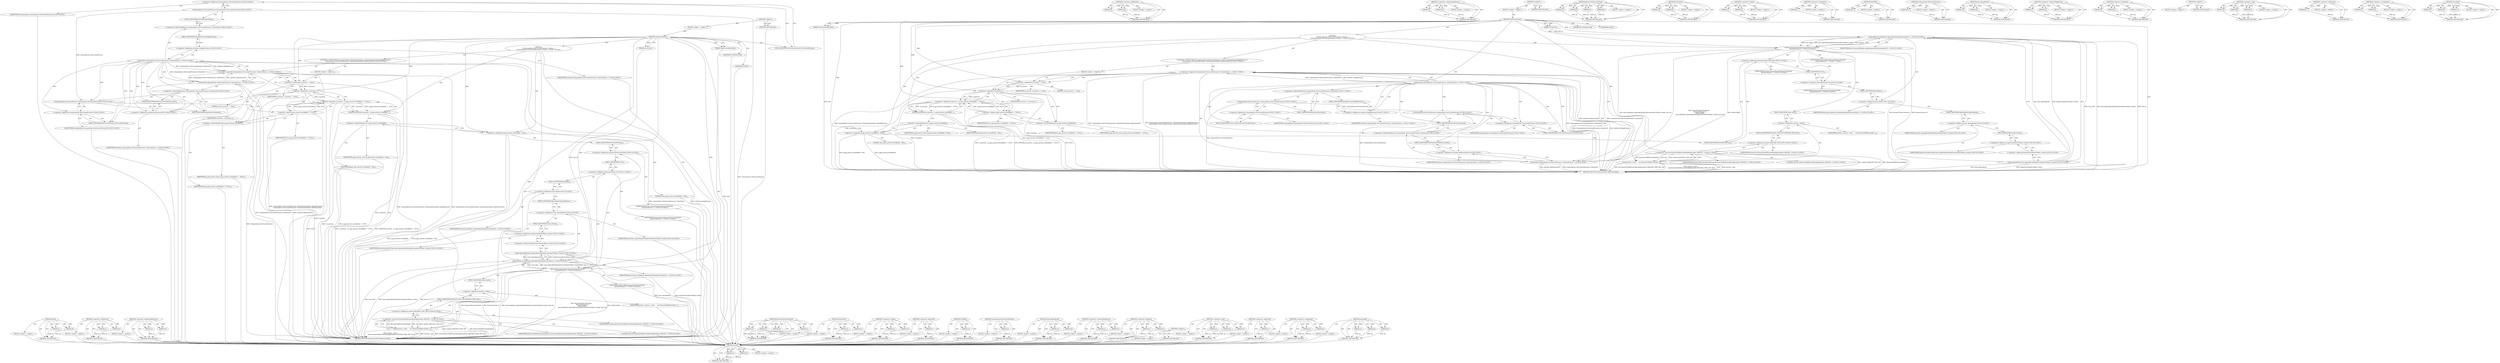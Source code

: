 digraph "base.Bind" {
vulnerable_181 [label=<(METHOD,reset)>];
vulnerable_182 [label=<(PARAM,p1)>];
vulnerable_183 [label=<(PARAM,p2)>];
vulnerable_184 [label=<(BLOCK,&lt;empty&gt;,&lt;empty&gt;)>];
vulnerable_185 [label=<(METHOD_RETURN,ANY)>];
vulnerable_131 [label=<(METHOD,&lt;operator&gt;.fieldAccess)>];
vulnerable_132 [label=<(PARAM,p1)>];
vulnerable_133 [label=<(PARAM,p2)>];
vulnerable_134 [label=<(BLOCK,&lt;empty&gt;,&lt;empty&gt;)>];
vulnerable_135 [label=<(METHOD_RETURN,ANY)>];
vulnerable_154 [label=<(METHOD,&lt;operator&gt;.indirectIndexAccess)>];
vulnerable_155 [label=<(PARAM,p1)>];
vulnerable_156 [label=<(PARAM,p2)>];
vulnerable_157 [label=<(BLOCK,&lt;empty&gt;,&lt;empty&gt;)>];
vulnerable_158 [label=<(METHOD_RETURN,ANY)>];
vulnerable_6 [label=<(METHOD,&lt;global&gt;)<SUB>1</SUB>>];
vulnerable_7 [label=<(BLOCK,&lt;empty&gt;,&lt;empty&gt;)<SUB>1</SUB>>];
vulnerable_8 [label=<(METHOD,GpuProcessHost)<SUB>1</SUB>>];
vulnerable_9 [label=<(PARAM,int host_id)<SUB>1</SUB>>];
vulnerable_10 [label=<(PARAM,GpuProcessKind kind)<SUB>1</SUB>>];
vulnerable_11 [label="<(BLOCK,{
  if (CommandLine::ForCurrentProcess()-&gt;HasSw...,{
  if (CommandLine::ForCurrentProcess()-&gt;HasSw...)<SUB>7</SUB>>"];
vulnerable_12 [label="<(CONTROL_STRUCTURE,IF,if (CommandLine::ForCurrentProcess()-&gt;HasSwitch(switches::kSingleProcess) ||
      CommandLine::ForCurrentProcess()-&gt;HasSwitch(switches::kInProcessGPU)))<SUB>8</SUB>>"];
vulnerable_13 [label="<(&lt;operator&gt;.logicalOr,CommandLine::ForCurrentProcess()-&gt;HasSwitch(swi...)<SUB>8</SUB>>"];
vulnerable_14 [label="<(HasSwitch,CommandLine::ForCurrentProcess()-&gt;HasSwitch(swi...)<SUB>8</SUB>>"];
vulnerable_15 [label="<(&lt;operator&gt;.indirectFieldAccess,CommandLine::ForCurrentProcess()-&gt;HasSwitch)<SUB>8</SUB>>"];
vulnerable_16 [label="<(CommandLine.ForCurrentProcess,CommandLine::ForCurrentProcess())<SUB>8</SUB>>"];
vulnerable_17 [label="<(&lt;operator&gt;.fieldAccess,CommandLine::ForCurrentProcess)<SUB>8</SUB>>"];
vulnerable_18 [label="<(IDENTIFIER,CommandLine,CommandLine::ForCurrentProcess())<SUB>8</SUB>>"];
vulnerable_19 [label=<(FIELD_IDENTIFIER,ForCurrentProcess,ForCurrentProcess)<SUB>8</SUB>>];
vulnerable_20 [label=<(FIELD_IDENTIFIER,HasSwitch,HasSwitch)<SUB>8</SUB>>];
vulnerable_21 [label="<(&lt;operator&gt;.fieldAccess,switches::kSingleProcess)<SUB>8</SUB>>"];
vulnerable_22 [label="<(IDENTIFIER,switches,CommandLine::ForCurrentProcess()-&gt;HasSwitch(swi...)<SUB>8</SUB>>"];
vulnerable_23 [label=<(FIELD_IDENTIFIER,kSingleProcess,kSingleProcess)<SUB>8</SUB>>];
vulnerable_24 [label="<(HasSwitch,CommandLine::ForCurrentProcess()-&gt;HasSwitch(swi...)<SUB>9</SUB>>"];
vulnerable_25 [label="<(&lt;operator&gt;.indirectFieldAccess,CommandLine::ForCurrentProcess()-&gt;HasSwitch)<SUB>9</SUB>>"];
vulnerable_26 [label="<(CommandLine.ForCurrentProcess,CommandLine::ForCurrentProcess())<SUB>9</SUB>>"];
vulnerable_27 [label="<(&lt;operator&gt;.fieldAccess,CommandLine::ForCurrentProcess)<SUB>9</SUB>>"];
vulnerable_28 [label="<(IDENTIFIER,CommandLine,CommandLine::ForCurrentProcess())<SUB>9</SUB>>"];
vulnerable_29 [label=<(FIELD_IDENTIFIER,ForCurrentProcess,ForCurrentProcess)<SUB>9</SUB>>];
vulnerable_30 [label=<(FIELD_IDENTIFIER,HasSwitch,HasSwitch)<SUB>9</SUB>>];
vulnerable_31 [label="<(&lt;operator&gt;.fieldAccess,switches::kInProcessGPU)<SUB>9</SUB>>"];
vulnerable_32 [label="<(IDENTIFIER,switches,CommandLine::ForCurrentProcess()-&gt;HasSwitch(swi...)<SUB>9</SUB>>"];
vulnerable_33 [label=<(FIELD_IDENTIFIER,kInProcessGPU,kInProcessGPU)<SUB>9</SUB>>];
vulnerable_34 [label=<(BLOCK,&lt;empty&gt;,&lt;empty&gt;)<SUB>10</SUB>>];
vulnerable_35 [label=<(&lt;operator&gt;.assignment,in_process_ = true)<SUB>10</SUB>>];
vulnerable_36 [label=<(IDENTIFIER,in_process_,in_process_ = true)<SUB>10</SUB>>];
vulnerable_37 [label=<(LITERAL,true,in_process_ = true)<SUB>10</SUB>>];
vulnerable_38 [label=<(DCHECK,DCHECK(!in_process_ || g_gpu_process_hosts[kind...)<SUB>12</SUB>>];
vulnerable_39 [label=<(&lt;operator&gt;.logicalOr,!in_process_ || g_gpu_process_hosts[kind] == NULL)<SUB>12</SUB>>];
vulnerable_40 [label=<(&lt;operator&gt;.logicalNot,!in_process_)<SUB>12</SUB>>];
vulnerable_41 [label=<(IDENTIFIER,in_process_,!in_process_)<SUB>12</SUB>>];
vulnerable_42 [label=<(&lt;operator&gt;.equals,g_gpu_process_hosts[kind] == NULL)<SUB>12</SUB>>];
vulnerable_43 [label=<(&lt;operator&gt;.indirectIndexAccess,g_gpu_process_hosts[kind])<SUB>12</SUB>>];
vulnerable_44 [label=<(IDENTIFIER,g_gpu_process_hosts,g_gpu_process_hosts[kind] == NULL)<SUB>12</SUB>>];
vulnerable_45 [label=<(IDENTIFIER,kind,g_gpu_process_hosts[kind] == NULL)<SUB>12</SUB>>];
vulnerable_46 [label=<(IDENTIFIER,NULL,g_gpu_process_hosts[kind] == NULL)<SUB>12</SUB>>];
vulnerable_47 [label=<(&lt;operator&gt;.assignment,g_gpu_process_hosts[kind] = this)<SUB>14</SUB>>];
vulnerable_48 [label=<(&lt;operator&gt;.indirectIndexAccess,g_gpu_process_hosts[kind])<SUB>14</SUB>>];
vulnerable_49 [label=<(IDENTIFIER,g_gpu_process_hosts,g_gpu_process_hosts[kind] = this)<SUB>14</SUB>>];
vulnerable_50 [label=<(IDENTIFIER,kind,g_gpu_process_hosts[kind] = this)<SUB>14</SUB>>];
vulnerable_51 [label=<(LITERAL,this,g_gpu_process_hosts[kind] = this)<SUB>14</SUB>>];
vulnerable_52 [label="<(BrowserThread.PostTask,BrowserThread::PostTask(
      BrowserThread::U...)<SUB>16</SUB>>"];
vulnerable_53 [label="<(&lt;operator&gt;.fieldAccess,BrowserThread::PostTask)<SUB>16</SUB>>"];
vulnerable_54 [label="<(IDENTIFIER,BrowserThread,BrowserThread::PostTask(
      BrowserThread::U...)<SUB>16</SUB>>"];
vulnerable_55 [label=<(FIELD_IDENTIFIER,PostTask,PostTask)<SUB>16</SUB>>];
vulnerable_56 [label="<(&lt;operator&gt;.fieldAccess,BrowserThread::UI)<SUB>17</SUB>>"];
vulnerable_57 [label="<(IDENTIFIER,BrowserThread,BrowserThread::PostTask(
      BrowserThread::U...)<SUB>17</SUB>>"];
vulnerable_58 [label=<(FIELD_IDENTIFIER,UI,UI)<SUB>17</SUB>>];
vulnerable_59 [label="<(IDENTIFIER,FROM_HERE,BrowserThread::PostTask(
      BrowserThread::U...)<SUB>18</SUB>>"];
vulnerable_60 [label="<(base.Bind,base::Bind(base::IgnoreResult(&amp;GpuProcessHostUI...)<SUB>19</SUB>>"];
vulnerable_61 [label="<(&lt;operator&gt;.fieldAccess,base::Bind)<SUB>19</SUB>>"];
vulnerable_62 [label="<(IDENTIFIER,base,base::Bind(base::IgnoreResult(&amp;GpuProcessHostUI...)<SUB>19</SUB>>"];
vulnerable_63 [label=<(FIELD_IDENTIFIER,Bind,Bind)<SUB>19</SUB>>];
vulnerable_64 [label="<(base.IgnoreResult,base::IgnoreResult(&amp;GpuProcessHostUIShim::Create))<SUB>19</SUB>>"];
vulnerable_65 [label="<(&lt;operator&gt;.fieldAccess,base::IgnoreResult)<SUB>19</SUB>>"];
vulnerable_66 [label="<(IDENTIFIER,base,base::IgnoreResult(&amp;GpuProcessHostUIShim::Create))<SUB>19</SUB>>"];
vulnerable_67 [label=<(FIELD_IDENTIFIER,IgnoreResult,IgnoreResult)<SUB>19</SUB>>];
vulnerable_68 [label="<(&lt;operator&gt;.addressOf,&amp;GpuProcessHostUIShim::Create)<SUB>19</SUB>>"];
vulnerable_69 [label="<(&lt;operator&gt;.fieldAccess,GpuProcessHostUIShim::Create)<SUB>19</SUB>>"];
vulnerable_70 [label="<(IDENTIFIER,GpuProcessHostUIShim,base::IgnoreResult(&amp;GpuProcessHostUIShim::Create))<SUB>19</SUB>>"];
vulnerable_71 [label=<(FIELD_IDENTIFIER,Create,Create)<SUB>19</SUB>>];
vulnerable_72 [label="<(IDENTIFIER,host_id,base::Bind(base::IgnoreResult(&amp;GpuProcessHostUI...)<SUB>19</SUB>>"];
vulnerable_73 [label=<(reset,process_.reset(
      new BrowserChildProcessHo...)<SUB>21</SUB>>];
vulnerable_74 [label=<(&lt;operator&gt;.fieldAccess,process_.reset)<SUB>21</SUB>>];
vulnerable_75 [label=<(IDENTIFIER,process_,process_.reset(
      new BrowserChildProcessHo...)<SUB>21</SUB>>];
vulnerable_76 [label=<(FIELD_IDENTIFIER,reset,reset)<SUB>21</SUB>>];
vulnerable_77 [label="<(&lt;operator&gt;.new,new BrowserChildProcessHostImpl(content::PROCES...)<SUB>22</SUB>>"];
vulnerable_78 [label="<(IDENTIFIER,BrowserChildProcessHostImpl,new BrowserChildProcessHostImpl(content::PROCES...)<SUB>22</SUB>>"];
vulnerable_79 [label="<(&lt;operator&gt;.fieldAccess,content::PROCESS_TYPE_GPU)<SUB>22</SUB>>"];
vulnerable_80 [label="<(IDENTIFIER,content,new BrowserChildProcessHostImpl(content::PROCES...)<SUB>22</SUB>>"];
vulnerable_81 [label=<(FIELD_IDENTIFIER,PROCESS_TYPE_GPU,PROCESS_TYPE_GPU)<SUB>22</SUB>>];
vulnerable_82 [label="<(LITERAL,this,new BrowserChildProcessHostImpl(content::PROCES...)<SUB>22</SUB>>"];
vulnerable_83 [label=<(MODIFIER,CONSTRUCTOR)>];
vulnerable_84 [label=<(MODIFIER,PUBLIC)>];
vulnerable_85 [label=<(METHOD_RETURN,GpuProcessHost.GpuProcessHost)<SUB>1</SUB>>];
vulnerable_87 [label=<(METHOD_RETURN,ANY)<SUB>1</SUB>>];
vulnerable_159 [label=<(METHOD,BrowserThread.PostTask)>];
vulnerable_160 [label=<(PARAM,p1)>];
vulnerable_161 [label=<(PARAM,p2)>];
vulnerable_162 [label=<(PARAM,p3)>];
vulnerable_163 [label=<(PARAM,p4)>];
vulnerable_164 [label=<(BLOCK,&lt;empty&gt;,&lt;empty&gt;)>];
vulnerable_165 [label=<(METHOD_RETURN,ANY)>];
vulnerable_117 [label=<(METHOD,HasSwitch)>];
vulnerable_118 [label=<(PARAM,p1)>];
vulnerable_119 [label=<(PARAM,p2)>];
vulnerable_120 [label=<(BLOCK,&lt;empty&gt;,&lt;empty&gt;)>];
vulnerable_121 [label=<(METHOD_RETURN,ANY)>];
vulnerable_149 [label=<(METHOD,&lt;operator&gt;.equals)>];
vulnerable_150 [label=<(PARAM,p1)>];
vulnerable_151 [label=<(PARAM,p2)>];
vulnerable_152 [label=<(BLOCK,&lt;empty&gt;,&lt;empty&gt;)>];
vulnerable_153 [label=<(METHOD_RETURN,ANY)>];
vulnerable_145 [label=<(METHOD,&lt;operator&gt;.logicalNot)>];
vulnerable_146 [label=<(PARAM,p1)>];
vulnerable_147 [label=<(BLOCK,&lt;empty&gt;,&lt;empty&gt;)>];
vulnerable_148 [label=<(METHOD_RETURN,ANY)>];
vulnerable_141 [label=<(METHOD,DCHECK)>];
vulnerable_142 [label=<(PARAM,p1)>];
vulnerable_143 [label=<(BLOCK,&lt;empty&gt;,&lt;empty&gt;)>];
vulnerable_144 [label=<(METHOD_RETURN,ANY)>];
vulnerable_127 [label=<(METHOD,CommandLine.ForCurrentProcess)>];
vulnerable_128 [label=<(PARAM,p1)>];
vulnerable_129 [label=<(BLOCK,&lt;empty&gt;,&lt;empty&gt;)>];
vulnerable_130 [label=<(METHOD_RETURN,ANY)>];
vulnerable_172 [label=<(METHOD,base.IgnoreResult)>];
vulnerable_173 [label=<(PARAM,p1)>];
vulnerable_174 [label=<(PARAM,p2)>];
vulnerable_175 [label=<(BLOCK,&lt;empty&gt;,&lt;empty&gt;)>];
vulnerable_176 [label=<(METHOD_RETURN,ANY)>];
vulnerable_122 [label=<(METHOD,&lt;operator&gt;.indirectFieldAccess)>];
vulnerable_123 [label=<(PARAM,p1)>];
vulnerable_124 [label=<(PARAM,p2)>];
vulnerable_125 [label=<(BLOCK,&lt;empty&gt;,&lt;empty&gt;)>];
vulnerable_126 [label=<(METHOD_RETURN,ANY)>];
vulnerable_112 [label=<(METHOD,&lt;operator&gt;.logicalOr)>];
vulnerable_113 [label=<(PARAM,p1)>];
vulnerable_114 [label=<(PARAM,p2)>];
vulnerable_115 [label=<(BLOCK,&lt;empty&gt;,&lt;empty&gt;)>];
vulnerable_116 [label=<(METHOD_RETURN,ANY)>];
vulnerable_106 [label=<(METHOD,&lt;global&gt;)<SUB>1</SUB>>];
vulnerable_107 [label=<(BLOCK,&lt;empty&gt;,&lt;empty&gt;)>];
vulnerable_108 [label=<(METHOD_RETURN,ANY)>];
vulnerable_186 [label=<(METHOD,&lt;operator&gt;.new)>];
vulnerable_187 [label=<(PARAM,p1)>];
vulnerable_188 [label=<(PARAM,p2)>];
vulnerable_189 [label=<(PARAM,p3)>];
vulnerable_190 [label=<(BLOCK,&lt;empty&gt;,&lt;empty&gt;)>];
vulnerable_191 [label=<(METHOD_RETURN,ANY)>];
vulnerable_177 [label=<(METHOD,&lt;operator&gt;.addressOf)>];
vulnerable_178 [label=<(PARAM,p1)>];
vulnerable_179 [label=<(BLOCK,&lt;empty&gt;,&lt;empty&gt;)>];
vulnerable_180 [label=<(METHOD_RETURN,ANY)>];
vulnerable_136 [label=<(METHOD,&lt;operator&gt;.assignment)>];
vulnerable_137 [label=<(PARAM,p1)>];
vulnerable_138 [label=<(PARAM,p2)>];
vulnerable_139 [label=<(BLOCK,&lt;empty&gt;,&lt;empty&gt;)>];
vulnerable_140 [label=<(METHOD_RETURN,ANY)>];
vulnerable_166 [label=<(METHOD,base.Bind)>];
vulnerable_167 [label=<(PARAM,p1)>];
vulnerable_168 [label=<(PARAM,p2)>];
vulnerable_169 [label=<(PARAM,p3)>];
vulnerable_170 [label=<(BLOCK,&lt;empty&gt;,&lt;empty&gt;)>];
vulnerable_171 [label=<(METHOD_RETURN,ANY)>];
fixed_181 [label=<(METHOD,reset)>];
fixed_182 [label=<(PARAM,p1)>];
fixed_183 [label=<(PARAM,p2)>];
fixed_184 [label=<(BLOCK,&lt;empty&gt;,&lt;empty&gt;)>];
fixed_185 [label=<(METHOD_RETURN,ANY)>];
fixed_131 [label=<(METHOD,&lt;operator&gt;.fieldAccess)>];
fixed_132 [label=<(PARAM,p1)>];
fixed_133 [label=<(PARAM,p2)>];
fixed_134 [label=<(BLOCK,&lt;empty&gt;,&lt;empty&gt;)>];
fixed_135 [label=<(METHOD_RETURN,ANY)>];
fixed_154 [label=<(METHOD,&lt;operator&gt;.indirectIndexAccess)>];
fixed_155 [label=<(PARAM,p1)>];
fixed_156 [label=<(PARAM,p2)>];
fixed_157 [label=<(BLOCK,&lt;empty&gt;,&lt;empty&gt;)>];
fixed_158 [label=<(METHOD_RETURN,ANY)>];
fixed_6 [label=<(METHOD,&lt;global&gt;)<SUB>1</SUB>>];
fixed_7 [label=<(BLOCK,&lt;empty&gt;,&lt;empty&gt;)<SUB>1</SUB>>];
fixed_8 [label=<(METHOD,GpuProcessHost)<SUB>1</SUB>>];
fixed_9 [label=<(PARAM,int host_id)<SUB>1</SUB>>];
fixed_10 [label=<(PARAM,GpuProcessKind kind)<SUB>1</SUB>>];
fixed_11 [label="<(BLOCK,{
  if (CommandLine::ForCurrentProcess()-&gt;HasSw...,{
  if (CommandLine::ForCurrentProcess()-&gt;HasSw...)<SUB>6</SUB>>"];
fixed_12 [label="<(CONTROL_STRUCTURE,IF,if (CommandLine::ForCurrentProcess()-&gt;HasSwitch(switches::kSingleProcess) ||
      CommandLine::ForCurrentProcess()-&gt;HasSwitch(switches::kInProcessGPU)))<SUB>7</SUB>>"];
fixed_13 [label="<(&lt;operator&gt;.logicalOr,CommandLine::ForCurrentProcess()-&gt;HasSwitch(swi...)<SUB>7</SUB>>"];
fixed_14 [label="<(HasSwitch,CommandLine::ForCurrentProcess()-&gt;HasSwitch(swi...)<SUB>7</SUB>>"];
fixed_15 [label="<(&lt;operator&gt;.indirectFieldAccess,CommandLine::ForCurrentProcess()-&gt;HasSwitch)<SUB>7</SUB>>"];
fixed_16 [label="<(CommandLine.ForCurrentProcess,CommandLine::ForCurrentProcess())<SUB>7</SUB>>"];
fixed_17 [label="<(&lt;operator&gt;.fieldAccess,CommandLine::ForCurrentProcess)<SUB>7</SUB>>"];
fixed_18 [label="<(IDENTIFIER,CommandLine,CommandLine::ForCurrentProcess())<SUB>7</SUB>>"];
fixed_19 [label=<(FIELD_IDENTIFIER,ForCurrentProcess,ForCurrentProcess)<SUB>7</SUB>>];
fixed_20 [label=<(FIELD_IDENTIFIER,HasSwitch,HasSwitch)<SUB>7</SUB>>];
fixed_21 [label="<(&lt;operator&gt;.fieldAccess,switches::kSingleProcess)<SUB>7</SUB>>"];
fixed_22 [label="<(IDENTIFIER,switches,CommandLine::ForCurrentProcess()-&gt;HasSwitch(swi...)<SUB>7</SUB>>"];
fixed_23 [label=<(FIELD_IDENTIFIER,kSingleProcess,kSingleProcess)<SUB>7</SUB>>];
fixed_24 [label="<(HasSwitch,CommandLine::ForCurrentProcess()-&gt;HasSwitch(swi...)<SUB>8</SUB>>"];
fixed_25 [label="<(&lt;operator&gt;.indirectFieldAccess,CommandLine::ForCurrentProcess()-&gt;HasSwitch)<SUB>8</SUB>>"];
fixed_26 [label="<(CommandLine.ForCurrentProcess,CommandLine::ForCurrentProcess())<SUB>8</SUB>>"];
fixed_27 [label="<(&lt;operator&gt;.fieldAccess,CommandLine::ForCurrentProcess)<SUB>8</SUB>>"];
fixed_28 [label="<(IDENTIFIER,CommandLine,CommandLine::ForCurrentProcess())<SUB>8</SUB>>"];
fixed_29 [label=<(FIELD_IDENTIFIER,ForCurrentProcess,ForCurrentProcess)<SUB>8</SUB>>];
fixed_30 [label=<(FIELD_IDENTIFIER,HasSwitch,HasSwitch)<SUB>8</SUB>>];
fixed_31 [label="<(&lt;operator&gt;.fieldAccess,switches::kInProcessGPU)<SUB>8</SUB>>"];
fixed_32 [label="<(IDENTIFIER,switches,CommandLine::ForCurrentProcess()-&gt;HasSwitch(swi...)<SUB>8</SUB>>"];
fixed_33 [label=<(FIELD_IDENTIFIER,kInProcessGPU,kInProcessGPU)<SUB>8</SUB>>];
fixed_34 [label=<(BLOCK,&lt;empty&gt;,&lt;empty&gt;)<SUB>9</SUB>>];
fixed_35 [label=<(&lt;operator&gt;.assignment,in_process_ = true)<SUB>9</SUB>>];
fixed_36 [label=<(IDENTIFIER,in_process_,in_process_ = true)<SUB>9</SUB>>];
fixed_37 [label=<(LITERAL,true,in_process_ = true)<SUB>9</SUB>>];
fixed_38 [label=<(DCHECK,DCHECK(!in_process_ || g_gpu_process_hosts[kind...)<SUB>11</SUB>>];
fixed_39 [label=<(&lt;operator&gt;.logicalOr,!in_process_ || g_gpu_process_hosts[kind] == NULL)<SUB>11</SUB>>];
fixed_40 [label=<(&lt;operator&gt;.logicalNot,!in_process_)<SUB>11</SUB>>];
fixed_41 [label=<(IDENTIFIER,in_process_,!in_process_)<SUB>11</SUB>>];
fixed_42 [label=<(&lt;operator&gt;.equals,g_gpu_process_hosts[kind] == NULL)<SUB>11</SUB>>];
fixed_43 [label=<(&lt;operator&gt;.indirectIndexAccess,g_gpu_process_hosts[kind])<SUB>11</SUB>>];
fixed_44 [label=<(IDENTIFIER,g_gpu_process_hosts,g_gpu_process_hosts[kind] == NULL)<SUB>11</SUB>>];
fixed_45 [label=<(IDENTIFIER,kind,g_gpu_process_hosts[kind] == NULL)<SUB>11</SUB>>];
fixed_46 [label=<(IDENTIFIER,NULL,g_gpu_process_hosts[kind] == NULL)<SUB>11</SUB>>];
fixed_47 [label=<(&lt;operator&gt;.assignment,g_gpu_process_hosts[kind] = this)<SUB>13</SUB>>];
fixed_48 [label=<(&lt;operator&gt;.indirectIndexAccess,g_gpu_process_hosts[kind])<SUB>13</SUB>>];
fixed_49 [label=<(IDENTIFIER,g_gpu_process_hosts,g_gpu_process_hosts[kind] = this)<SUB>13</SUB>>];
fixed_50 [label=<(IDENTIFIER,kind,g_gpu_process_hosts[kind] = this)<SUB>13</SUB>>];
fixed_51 [label=<(LITERAL,this,g_gpu_process_hosts[kind] = this)<SUB>13</SUB>>];
fixed_52 [label="<(BrowserThread.PostTask,BrowserThread::PostTask(
      BrowserThread::U...)<SUB>15</SUB>>"];
fixed_53 [label="<(&lt;operator&gt;.fieldAccess,BrowserThread::PostTask)<SUB>15</SUB>>"];
fixed_54 [label="<(IDENTIFIER,BrowserThread,BrowserThread::PostTask(
      BrowserThread::U...)<SUB>15</SUB>>"];
fixed_55 [label=<(FIELD_IDENTIFIER,PostTask,PostTask)<SUB>15</SUB>>];
fixed_56 [label="<(&lt;operator&gt;.fieldAccess,BrowserThread::UI)<SUB>16</SUB>>"];
fixed_57 [label="<(IDENTIFIER,BrowserThread,BrowserThread::PostTask(
      BrowserThread::U...)<SUB>16</SUB>>"];
fixed_58 [label=<(FIELD_IDENTIFIER,UI,UI)<SUB>16</SUB>>];
fixed_59 [label="<(IDENTIFIER,FROM_HERE,BrowserThread::PostTask(
      BrowserThread::U...)<SUB>17</SUB>>"];
fixed_60 [label="<(base.Bind,base::Bind(base::IgnoreResult(&amp;GpuProcessHostUI...)<SUB>18</SUB>>"];
fixed_61 [label="<(&lt;operator&gt;.fieldAccess,base::Bind)<SUB>18</SUB>>"];
fixed_62 [label="<(IDENTIFIER,base,base::Bind(base::IgnoreResult(&amp;GpuProcessHostUI...)<SUB>18</SUB>>"];
fixed_63 [label=<(FIELD_IDENTIFIER,Bind,Bind)<SUB>18</SUB>>];
fixed_64 [label="<(base.IgnoreResult,base::IgnoreResult(&amp;GpuProcessHostUIShim::Create))<SUB>18</SUB>>"];
fixed_65 [label="<(&lt;operator&gt;.fieldAccess,base::IgnoreResult)<SUB>18</SUB>>"];
fixed_66 [label="<(IDENTIFIER,base,base::IgnoreResult(&amp;GpuProcessHostUIShim::Create))<SUB>18</SUB>>"];
fixed_67 [label=<(FIELD_IDENTIFIER,IgnoreResult,IgnoreResult)<SUB>18</SUB>>];
fixed_68 [label="<(&lt;operator&gt;.addressOf,&amp;GpuProcessHostUIShim::Create)<SUB>18</SUB>>"];
fixed_69 [label="<(&lt;operator&gt;.fieldAccess,GpuProcessHostUIShim::Create)<SUB>18</SUB>>"];
fixed_70 [label="<(IDENTIFIER,GpuProcessHostUIShim,base::IgnoreResult(&amp;GpuProcessHostUIShim::Create))<SUB>18</SUB>>"];
fixed_71 [label=<(FIELD_IDENTIFIER,Create,Create)<SUB>18</SUB>>];
fixed_72 [label="<(IDENTIFIER,host_id,base::Bind(base::IgnoreResult(&amp;GpuProcessHostUI...)<SUB>18</SUB>>"];
fixed_73 [label=<(reset,process_.reset(
      new BrowserChildProcessHo...)<SUB>20</SUB>>];
fixed_74 [label=<(&lt;operator&gt;.fieldAccess,process_.reset)<SUB>20</SUB>>];
fixed_75 [label=<(IDENTIFIER,process_,process_.reset(
      new BrowserChildProcessHo...)<SUB>20</SUB>>];
fixed_76 [label=<(FIELD_IDENTIFIER,reset,reset)<SUB>20</SUB>>];
fixed_77 [label="<(&lt;operator&gt;.new,new BrowserChildProcessHostImpl(content::PROCES...)<SUB>21</SUB>>"];
fixed_78 [label="<(IDENTIFIER,BrowserChildProcessHostImpl,new BrowserChildProcessHostImpl(content::PROCES...)<SUB>21</SUB>>"];
fixed_79 [label="<(&lt;operator&gt;.fieldAccess,content::PROCESS_TYPE_GPU)<SUB>21</SUB>>"];
fixed_80 [label="<(IDENTIFIER,content,new BrowserChildProcessHostImpl(content::PROCES...)<SUB>21</SUB>>"];
fixed_81 [label=<(FIELD_IDENTIFIER,PROCESS_TYPE_GPU,PROCESS_TYPE_GPU)<SUB>21</SUB>>];
fixed_82 [label="<(LITERAL,this,new BrowserChildProcessHostImpl(content::PROCES...)<SUB>21</SUB>>"];
fixed_83 [label=<(MODIFIER,CONSTRUCTOR)>];
fixed_84 [label=<(MODIFIER,PUBLIC)>];
fixed_85 [label=<(METHOD_RETURN,GpuProcessHost.GpuProcessHost)<SUB>1</SUB>>];
fixed_87 [label=<(METHOD_RETURN,ANY)<SUB>1</SUB>>];
fixed_159 [label=<(METHOD,BrowserThread.PostTask)>];
fixed_160 [label=<(PARAM,p1)>];
fixed_161 [label=<(PARAM,p2)>];
fixed_162 [label=<(PARAM,p3)>];
fixed_163 [label=<(PARAM,p4)>];
fixed_164 [label=<(BLOCK,&lt;empty&gt;,&lt;empty&gt;)>];
fixed_165 [label=<(METHOD_RETURN,ANY)>];
fixed_117 [label=<(METHOD,HasSwitch)>];
fixed_118 [label=<(PARAM,p1)>];
fixed_119 [label=<(PARAM,p2)>];
fixed_120 [label=<(BLOCK,&lt;empty&gt;,&lt;empty&gt;)>];
fixed_121 [label=<(METHOD_RETURN,ANY)>];
fixed_149 [label=<(METHOD,&lt;operator&gt;.equals)>];
fixed_150 [label=<(PARAM,p1)>];
fixed_151 [label=<(PARAM,p2)>];
fixed_152 [label=<(BLOCK,&lt;empty&gt;,&lt;empty&gt;)>];
fixed_153 [label=<(METHOD_RETURN,ANY)>];
fixed_145 [label=<(METHOD,&lt;operator&gt;.logicalNot)>];
fixed_146 [label=<(PARAM,p1)>];
fixed_147 [label=<(BLOCK,&lt;empty&gt;,&lt;empty&gt;)>];
fixed_148 [label=<(METHOD_RETURN,ANY)>];
fixed_141 [label=<(METHOD,DCHECK)>];
fixed_142 [label=<(PARAM,p1)>];
fixed_143 [label=<(BLOCK,&lt;empty&gt;,&lt;empty&gt;)>];
fixed_144 [label=<(METHOD_RETURN,ANY)>];
fixed_127 [label=<(METHOD,CommandLine.ForCurrentProcess)>];
fixed_128 [label=<(PARAM,p1)>];
fixed_129 [label=<(BLOCK,&lt;empty&gt;,&lt;empty&gt;)>];
fixed_130 [label=<(METHOD_RETURN,ANY)>];
fixed_172 [label=<(METHOD,base.IgnoreResult)>];
fixed_173 [label=<(PARAM,p1)>];
fixed_174 [label=<(PARAM,p2)>];
fixed_175 [label=<(BLOCK,&lt;empty&gt;,&lt;empty&gt;)>];
fixed_176 [label=<(METHOD_RETURN,ANY)>];
fixed_122 [label=<(METHOD,&lt;operator&gt;.indirectFieldAccess)>];
fixed_123 [label=<(PARAM,p1)>];
fixed_124 [label=<(PARAM,p2)>];
fixed_125 [label=<(BLOCK,&lt;empty&gt;,&lt;empty&gt;)>];
fixed_126 [label=<(METHOD_RETURN,ANY)>];
fixed_112 [label=<(METHOD,&lt;operator&gt;.logicalOr)>];
fixed_113 [label=<(PARAM,p1)>];
fixed_114 [label=<(PARAM,p2)>];
fixed_115 [label=<(BLOCK,&lt;empty&gt;,&lt;empty&gt;)>];
fixed_116 [label=<(METHOD_RETURN,ANY)>];
fixed_106 [label=<(METHOD,&lt;global&gt;)<SUB>1</SUB>>];
fixed_107 [label=<(BLOCK,&lt;empty&gt;,&lt;empty&gt;)>];
fixed_108 [label=<(METHOD_RETURN,ANY)>];
fixed_186 [label=<(METHOD,&lt;operator&gt;.new)>];
fixed_187 [label=<(PARAM,p1)>];
fixed_188 [label=<(PARAM,p2)>];
fixed_189 [label=<(PARAM,p3)>];
fixed_190 [label=<(BLOCK,&lt;empty&gt;,&lt;empty&gt;)>];
fixed_191 [label=<(METHOD_RETURN,ANY)>];
fixed_177 [label=<(METHOD,&lt;operator&gt;.addressOf)>];
fixed_178 [label=<(PARAM,p1)>];
fixed_179 [label=<(BLOCK,&lt;empty&gt;,&lt;empty&gt;)>];
fixed_180 [label=<(METHOD_RETURN,ANY)>];
fixed_136 [label=<(METHOD,&lt;operator&gt;.assignment)>];
fixed_137 [label=<(PARAM,p1)>];
fixed_138 [label=<(PARAM,p2)>];
fixed_139 [label=<(BLOCK,&lt;empty&gt;,&lt;empty&gt;)>];
fixed_140 [label=<(METHOD_RETURN,ANY)>];
fixed_166 [label=<(METHOD,base.Bind)>];
fixed_167 [label=<(PARAM,p1)>];
fixed_168 [label=<(PARAM,p2)>];
fixed_169 [label=<(PARAM,p3)>];
fixed_170 [label=<(BLOCK,&lt;empty&gt;,&lt;empty&gt;)>];
fixed_171 [label=<(METHOD_RETURN,ANY)>];
vulnerable_181 -> vulnerable_182  [key=0, label="AST: "];
vulnerable_181 -> vulnerable_182  [key=1, label="DDG: "];
vulnerable_181 -> vulnerable_184  [key=0, label="AST: "];
vulnerable_181 -> vulnerable_183  [key=0, label="AST: "];
vulnerable_181 -> vulnerable_183  [key=1, label="DDG: "];
vulnerable_181 -> vulnerable_185  [key=0, label="AST: "];
vulnerable_181 -> vulnerable_185  [key=1, label="CFG: "];
vulnerable_182 -> vulnerable_185  [key=0, label="DDG: p1"];
vulnerable_183 -> vulnerable_185  [key=0, label="DDG: p2"];
vulnerable_184 -> fixed_181  [key=0];
vulnerable_185 -> fixed_181  [key=0];
vulnerable_131 -> vulnerable_132  [key=0, label="AST: "];
vulnerable_131 -> vulnerable_132  [key=1, label="DDG: "];
vulnerable_131 -> vulnerable_134  [key=0, label="AST: "];
vulnerable_131 -> vulnerable_133  [key=0, label="AST: "];
vulnerable_131 -> vulnerable_133  [key=1, label="DDG: "];
vulnerable_131 -> vulnerable_135  [key=0, label="AST: "];
vulnerable_131 -> vulnerable_135  [key=1, label="CFG: "];
vulnerable_132 -> vulnerable_135  [key=0, label="DDG: p1"];
vulnerable_133 -> vulnerable_135  [key=0, label="DDG: p2"];
vulnerable_134 -> fixed_181  [key=0];
vulnerable_135 -> fixed_181  [key=0];
vulnerable_154 -> vulnerable_155  [key=0, label="AST: "];
vulnerable_154 -> vulnerable_155  [key=1, label="DDG: "];
vulnerable_154 -> vulnerable_157  [key=0, label="AST: "];
vulnerable_154 -> vulnerable_156  [key=0, label="AST: "];
vulnerable_154 -> vulnerable_156  [key=1, label="DDG: "];
vulnerable_154 -> vulnerable_158  [key=0, label="AST: "];
vulnerable_154 -> vulnerable_158  [key=1, label="CFG: "];
vulnerable_155 -> vulnerable_158  [key=0, label="DDG: p1"];
vulnerable_156 -> vulnerable_158  [key=0, label="DDG: p2"];
vulnerable_157 -> fixed_181  [key=0];
vulnerable_158 -> fixed_181  [key=0];
vulnerable_6 -> vulnerable_7  [key=0, label="AST: "];
vulnerable_6 -> vulnerable_87  [key=0, label="AST: "];
vulnerable_6 -> vulnerable_87  [key=1, label="CFG: "];
vulnerable_7 -> vulnerable_8  [key=0, label="AST: "];
vulnerable_8 -> vulnerable_9  [key=0, label="AST: "];
vulnerable_8 -> vulnerable_9  [key=1, label="DDG: "];
vulnerable_8 -> vulnerable_10  [key=0, label="AST: "];
vulnerable_8 -> vulnerable_10  [key=1, label="DDG: "];
vulnerable_8 -> vulnerable_11  [key=0, label="AST: "];
vulnerable_8 -> vulnerable_83  [key=0, label="AST: "];
vulnerable_8 -> vulnerable_84  [key=0, label="AST: "];
vulnerable_8 -> vulnerable_85  [key=0, label="AST: "];
vulnerable_8 -> vulnerable_19  [key=0, label="CFG: "];
vulnerable_8 -> vulnerable_47  [key=0, label="DDG: "];
vulnerable_8 -> vulnerable_52  [key=0, label="DDG: "];
vulnerable_8 -> vulnerable_35  [key=0, label="DDG: "];
vulnerable_8 -> vulnerable_60  [key=0, label="DDG: "];
vulnerable_8 -> vulnerable_77  [key=0, label="DDG: "];
vulnerable_8 -> vulnerable_40  [key=0, label="DDG: "];
vulnerable_8 -> vulnerable_42  [key=0, label="DDG: "];
vulnerable_9 -> vulnerable_60  [key=0, label="DDG: host_id"];
vulnerable_10 -> vulnerable_85  [key=0, label="DDG: kind"];
vulnerable_11 -> vulnerable_12  [key=0, label="AST: "];
vulnerable_11 -> vulnerable_38  [key=0, label="AST: "];
vulnerable_11 -> vulnerable_47  [key=0, label="AST: "];
vulnerable_11 -> vulnerable_52  [key=0, label="AST: "];
vulnerable_11 -> vulnerable_73  [key=0, label="AST: "];
vulnerable_12 -> vulnerable_13  [key=0, label="AST: "];
vulnerable_12 -> vulnerable_34  [key=0, label="AST: "];
vulnerable_13 -> vulnerable_14  [key=0, label="AST: "];
vulnerable_13 -> vulnerable_24  [key=0, label="AST: "];
vulnerable_13 -> vulnerable_35  [key=0, label="CFG: "];
vulnerable_13 -> vulnerable_35  [key=1, label="CDG: "];
vulnerable_13 -> vulnerable_40  [key=0, label="CFG: "];
vulnerable_13 -> vulnerable_85  [key=0, label="DDG: CommandLine::ForCurrentProcess()-&gt;HasSwitch(switches::kSingleProcess)"];
vulnerable_13 -> vulnerable_85  [key=1, label="DDG: CommandLine::ForCurrentProcess()-&gt;HasSwitch(switches::kInProcessGPU)"];
vulnerable_13 -> vulnerable_85  [key=2, label="DDG: CommandLine::ForCurrentProcess()-&gt;HasSwitch(switches::kSingleProcess) ||
      CommandLine::ForCurrentProcess()-&gt;HasSwitch(switches::kInProcessGPU)"];
vulnerable_14 -> vulnerable_15  [key=0, label="AST: "];
vulnerable_14 -> vulnerable_21  [key=0, label="AST: "];
vulnerable_14 -> vulnerable_13  [key=0, label="CFG: "];
vulnerable_14 -> vulnerable_13  [key=1, label="DDG: CommandLine::ForCurrentProcess()-&gt;HasSwitch"];
vulnerable_14 -> vulnerable_13  [key=2, label="DDG: switches::kSingleProcess"];
vulnerable_14 -> vulnerable_29  [key=0, label="CFG: "];
vulnerable_14 -> vulnerable_29  [key=1, label="CDG: "];
vulnerable_14 -> vulnerable_85  [key=0, label="DDG: CommandLine::ForCurrentProcess()-&gt;HasSwitch"];
vulnerable_14 -> vulnerable_85  [key=1, label="DDG: switches::kSingleProcess"];
vulnerable_14 -> vulnerable_24  [key=0, label="DDG: CommandLine::ForCurrentProcess()-&gt;HasSwitch"];
vulnerable_14 -> vulnerable_24  [key=1, label="CDG: "];
vulnerable_14 -> vulnerable_30  [key=0, label="CDG: "];
vulnerable_14 -> vulnerable_33  [key=0, label="CDG: "];
vulnerable_14 -> vulnerable_26  [key=0, label="CDG: "];
vulnerable_14 -> vulnerable_25  [key=0, label="CDG: "];
vulnerable_14 -> vulnerable_27  [key=0, label="CDG: "];
vulnerable_14 -> vulnerable_31  [key=0, label="CDG: "];
vulnerable_15 -> vulnerable_16  [key=0, label="AST: "];
vulnerable_15 -> vulnerable_20  [key=0, label="AST: "];
vulnerable_15 -> vulnerable_23  [key=0, label="CFG: "];
vulnerable_16 -> vulnerable_17  [key=0, label="AST: "];
vulnerable_16 -> vulnerable_20  [key=0, label="CFG: "];
vulnerable_16 -> vulnerable_85  [key=0, label="DDG: CommandLine::ForCurrentProcess"];
vulnerable_16 -> vulnerable_26  [key=0, label="DDG: CommandLine::ForCurrentProcess"];
vulnerable_17 -> vulnerable_18  [key=0, label="AST: "];
vulnerable_17 -> vulnerable_19  [key=0, label="AST: "];
vulnerable_17 -> vulnerable_16  [key=0, label="CFG: "];
vulnerable_18 -> fixed_181  [key=0];
vulnerable_19 -> vulnerable_17  [key=0, label="CFG: "];
vulnerable_20 -> vulnerable_15  [key=0, label="CFG: "];
vulnerable_21 -> vulnerable_22  [key=0, label="AST: "];
vulnerable_21 -> vulnerable_23  [key=0, label="AST: "];
vulnerable_21 -> vulnerable_14  [key=0, label="CFG: "];
vulnerable_22 -> fixed_181  [key=0];
vulnerable_23 -> vulnerable_21  [key=0, label="CFG: "];
vulnerable_24 -> vulnerable_25  [key=0, label="AST: "];
vulnerable_24 -> vulnerable_31  [key=0, label="AST: "];
vulnerable_24 -> vulnerable_13  [key=0, label="CFG: "];
vulnerable_24 -> vulnerable_13  [key=1, label="DDG: CommandLine::ForCurrentProcess()-&gt;HasSwitch"];
vulnerable_24 -> vulnerable_13  [key=2, label="DDG: switches::kInProcessGPU"];
vulnerable_24 -> vulnerable_85  [key=0, label="DDG: CommandLine::ForCurrentProcess()-&gt;HasSwitch"];
vulnerable_24 -> vulnerable_85  [key=1, label="DDG: switches::kInProcessGPU"];
vulnerable_25 -> vulnerable_26  [key=0, label="AST: "];
vulnerable_25 -> vulnerable_30  [key=0, label="AST: "];
vulnerable_25 -> vulnerable_33  [key=0, label="CFG: "];
vulnerable_26 -> vulnerable_27  [key=0, label="AST: "];
vulnerable_26 -> vulnerable_30  [key=0, label="CFG: "];
vulnerable_26 -> vulnerable_85  [key=0, label="DDG: CommandLine::ForCurrentProcess"];
vulnerable_27 -> vulnerable_28  [key=0, label="AST: "];
vulnerable_27 -> vulnerable_29  [key=0, label="AST: "];
vulnerable_27 -> vulnerable_26  [key=0, label="CFG: "];
vulnerable_28 -> fixed_181  [key=0];
vulnerable_29 -> vulnerable_27  [key=0, label="CFG: "];
vulnerable_30 -> vulnerable_25  [key=0, label="CFG: "];
vulnerable_31 -> vulnerable_32  [key=0, label="AST: "];
vulnerable_31 -> vulnerable_33  [key=0, label="AST: "];
vulnerable_31 -> vulnerable_24  [key=0, label="CFG: "];
vulnerable_32 -> fixed_181  [key=0];
vulnerable_33 -> vulnerable_31  [key=0, label="CFG: "];
vulnerable_34 -> vulnerable_35  [key=0, label="AST: "];
vulnerable_35 -> vulnerable_36  [key=0, label="AST: "];
vulnerable_35 -> vulnerable_37  [key=0, label="AST: "];
vulnerable_35 -> vulnerable_40  [key=0, label="CFG: "];
vulnerable_35 -> vulnerable_40  [key=1, label="DDG: in_process_"];
vulnerable_35 -> vulnerable_85  [key=0, label="DDG: in_process_ = true"];
vulnerable_36 -> fixed_181  [key=0];
vulnerable_37 -> fixed_181  [key=0];
vulnerable_38 -> vulnerable_39  [key=0, label="AST: "];
vulnerable_38 -> vulnerable_48  [key=0, label="CFG: "];
vulnerable_38 -> vulnerable_85  [key=0, label="DDG: !in_process_ || g_gpu_process_hosts[kind] == NULL"];
vulnerable_38 -> vulnerable_85  [key=1, label="DDG: DCHECK(!in_process_ || g_gpu_process_hosts[kind] == NULL)"];
vulnerable_39 -> vulnerable_40  [key=0, label="AST: "];
vulnerable_39 -> vulnerable_42  [key=0, label="AST: "];
vulnerable_39 -> vulnerable_38  [key=0, label="CFG: "];
vulnerable_39 -> vulnerable_38  [key=1, label="DDG: !in_process_"];
vulnerable_39 -> vulnerable_38  [key=2, label="DDG: g_gpu_process_hosts[kind] == NULL"];
vulnerable_39 -> vulnerable_85  [key=0, label="DDG: !in_process_"];
vulnerable_39 -> vulnerable_85  [key=1, label="DDG: g_gpu_process_hosts[kind] == NULL"];
vulnerable_40 -> vulnerable_41  [key=0, label="AST: "];
vulnerable_40 -> vulnerable_39  [key=0, label="CFG: "];
vulnerable_40 -> vulnerable_39  [key=1, label="DDG: in_process_"];
vulnerable_40 -> vulnerable_43  [key=0, label="CFG: "];
vulnerable_40 -> vulnerable_43  [key=1, label="CDG: "];
vulnerable_40 -> vulnerable_85  [key=0, label="DDG: in_process_"];
vulnerable_40 -> vulnerable_42  [key=0, label="CDG: "];
vulnerable_41 -> fixed_181  [key=0];
vulnerable_42 -> vulnerable_43  [key=0, label="AST: "];
vulnerable_42 -> vulnerable_46  [key=0, label="AST: "];
vulnerable_42 -> vulnerable_39  [key=0, label="CFG: "];
vulnerable_42 -> vulnerable_39  [key=1, label="DDG: g_gpu_process_hosts[kind]"];
vulnerable_42 -> vulnerable_39  [key=2, label="DDG: NULL"];
vulnerable_42 -> vulnerable_85  [key=0, label="DDG: NULL"];
vulnerable_43 -> vulnerable_44  [key=0, label="AST: "];
vulnerable_43 -> vulnerable_45  [key=0, label="AST: "];
vulnerable_43 -> vulnerable_42  [key=0, label="CFG: "];
vulnerable_44 -> fixed_181  [key=0];
vulnerable_45 -> fixed_181  [key=0];
vulnerable_46 -> fixed_181  [key=0];
vulnerable_47 -> vulnerable_48  [key=0, label="AST: "];
vulnerable_47 -> vulnerable_51  [key=0, label="AST: "];
vulnerable_47 -> vulnerable_55  [key=0, label="CFG: "];
vulnerable_47 -> vulnerable_85  [key=0, label="DDG: g_gpu_process_hosts[kind]"];
vulnerable_47 -> vulnerable_85  [key=1, label="DDG: g_gpu_process_hosts[kind] = this"];
vulnerable_48 -> vulnerable_49  [key=0, label="AST: "];
vulnerable_48 -> vulnerable_50  [key=0, label="AST: "];
vulnerable_48 -> vulnerable_47  [key=0, label="CFG: "];
vulnerable_49 -> fixed_181  [key=0];
vulnerable_50 -> fixed_181  [key=0];
vulnerable_51 -> fixed_181  [key=0];
vulnerable_52 -> vulnerable_53  [key=0, label="AST: "];
vulnerable_52 -> vulnerable_56  [key=0, label="AST: "];
vulnerable_52 -> vulnerable_59  [key=0, label="AST: "];
vulnerable_52 -> vulnerable_60  [key=0, label="AST: "];
vulnerable_52 -> vulnerable_76  [key=0, label="CFG: "];
vulnerable_52 -> vulnerable_85  [key=0, label="DDG: BrowserThread::PostTask"];
vulnerable_52 -> vulnerable_85  [key=1, label="DDG: BrowserThread::UI"];
vulnerable_52 -> vulnerable_85  [key=2, label="DDG: base::Bind(base::IgnoreResult(&amp;GpuProcessHostUIShim::Create), host_id)"];
vulnerable_52 -> vulnerable_85  [key=3, label="DDG: BrowserThread::PostTask(
      BrowserThread::UI,
      FROM_HERE,
      base::Bind(base::IgnoreResult(&amp;GpuProcessHostUIShim::Create), host_id))"];
vulnerable_52 -> vulnerable_85  [key=4, label="DDG: FROM_HERE"];
vulnerable_53 -> vulnerable_54  [key=0, label="AST: "];
vulnerable_53 -> vulnerable_55  [key=0, label="AST: "];
vulnerable_53 -> vulnerable_58  [key=0, label="CFG: "];
vulnerable_54 -> fixed_181  [key=0];
vulnerable_55 -> vulnerable_53  [key=0, label="CFG: "];
vulnerable_56 -> vulnerable_57  [key=0, label="AST: "];
vulnerable_56 -> vulnerable_58  [key=0, label="AST: "];
vulnerable_56 -> vulnerable_63  [key=0, label="CFG: "];
vulnerable_57 -> fixed_181  [key=0];
vulnerable_58 -> vulnerable_56  [key=0, label="CFG: "];
vulnerable_59 -> fixed_181  [key=0];
vulnerable_60 -> vulnerable_61  [key=0, label="AST: "];
vulnerable_60 -> vulnerable_64  [key=0, label="AST: "];
vulnerable_60 -> vulnerable_72  [key=0, label="AST: "];
vulnerable_60 -> vulnerable_52  [key=0, label="CFG: "];
vulnerable_60 -> vulnerable_52  [key=1, label="DDG: base::Bind"];
vulnerable_60 -> vulnerable_52  [key=2, label="DDG: base::IgnoreResult(&amp;GpuProcessHostUIShim::Create)"];
vulnerable_60 -> vulnerable_52  [key=3, label="DDG: host_id"];
vulnerable_60 -> vulnerable_85  [key=0, label="DDG: base::Bind"];
vulnerable_60 -> vulnerable_85  [key=1, label="DDG: base::IgnoreResult(&amp;GpuProcessHostUIShim::Create)"];
vulnerable_60 -> vulnerable_85  [key=2, label="DDG: host_id"];
vulnerable_61 -> vulnerable_62  [key=0, label="AST: "];
vulnerable_61 -> vulnerable_63  [key=0, label="AST: "];
vulnerable_61 -> vulnerable_67  [key=0, label="CFG: "];
vulnerable_62 -> fixed_181  [key=0];
vulnerable_63 -> vulnerable_61  [key=0, label="CFG: "];
vulnerable_64 -> vulnerable_65  [key=0, label="AST: "];
vulnerable_64 -> vulnerable_68  [key=0, label="AST: "];
vulnerable_64 -> vulnerable_60  [key=0, label="CFG: "];
vulnerable_64 -> vulnerable_60  [key=1, label="DDG: base::IgnoreResult"];
vulnerable_64 -> vulnerable_60  [key=2, label="DDG: &amp;GpuProcessHostUIShim::Create"];
vulnerable_64 -> vulnerable_85  [key=0, label="DDG: base::IgnoreResult"];
vulnerable_64 -> vulnerable_85  [key=1, label="DDG: &amp;GpuProcessHostUIShim::Create"];
vulnerable_65 -> vulnerable_66  [key=0, label="AST: "];
vulnerable_65 -> vulnerable_67  [key=0, label="AST: "];
vulnerable_65 -> vulnerable_71  [key=0, label="CFG: "];
vulnerable_66 -> fixed_181  [key=0];
vulnerable_67 -> vulnerable_65  [key=0, label="CFG: "];
vulnerable_68 -> vulnerable_69  [key=0, label="AST: "];
vulnerable_68 -> vulnerable_64  [key=0, label="CFG: "];
vulnerable_69 -> vulnerable_70  [key=0, label="AST: "];
vulnerable_69 -> vulnerable_71  [key=0, label="AST: "];
vulnerable_69 -> vulnerable_68  [key=0, label="CFG: "];
vulnerable_70 -> fixed_181  [key=0];
vulnerable_71 -> vulnerable_69  [key=0, label="CFG: "];
vulnerable_72 -> fixed_181  [key=0];
vulnerable_73 -> vulnerable_74  [key=0, label="AST: "];
vulnerable_73 -> vulnerable_77  [key=0, label="AST: "];
vulnerable_73 -> vulnerable_85  [key=0, label="CFG: "];
vulnerable_73 -> vulnerable_85  [key=1, label="DDG: process_.reset"];
vulnerable_73 -> vulnerable_85  [key=2, label="DDG: new BrowserChildProcessHostImpl(content::PROCESS_TYPE_GPU, this)"];
vulnerable_73 -> vulnerable_85  [key=3, label="DDG: process_.reset(
      new BrowserChildProcessHostImpl(content::PROCESS_TYPE_GPU, this))"];
vulnerable_74 -> vulnerable_75  [key=0, label="AST: "];
vulnerable_74 -> vulnerable_76  [key=0, label="AST: "];
vulnerable_74 -> vulnerable_81  [key=0, label="CFG: "];
vulnerable_75 -> fixed_181  [key=0];
vulnerable_76 -> vulnerable_74  [key=0, label="CFG: "];
vulnerable_77 -> vulnerable_78  [key=0, label="AST: "];
vulnerable_77 -> vulnerable_79  [key=0, label="AST: "];
vulnerable_77 -> vulnerable_82  [key=0, label="AST: "];
vulnerable_77 -> vulnerable_73  [key=0, label="CFG: "];
vulnerable_77 -> vulnerable_73  [key=1, label="DDG: BrowserChildProcessHostImpl"];
vulnerable_77 -> vulnerable_73  [key=2, label="DDG: content::PROCESS_TYPE_GPU"];
vulnerable_77 -> vulnerable_73  [key=3, label="DDG: this"];
vulnerable_77 -> vulnerable_85  [key=0, label="DDG: content::PROCESS_TYPE_GPU"];
vulnerable_77 -> vulnerable_85  [key=1, label="DDG: BrowserChildProcessHostImpl"];
vulnerable_78 -> fixed_181  [key=0];
vulnerable_79 -> vulnerable_80  [key=0, label="AST: "];
vulnerable_79 -> vulnerable_81  [key=0, label="AST: "];
vulnerable_79 -> vulnerable_77  [key=0, label="CFG: "];
vulnerable_80 -> fixed_181  [key=0];
vulnerable_81 -> vulnerable_79  [key=0, label="CFG: "];
vulnerable_82 -> fixed_181  [key=0];
vulnerable_83 -> fixed_181  [key=0];
vulnerable_84 -> fixed_181  [key=0];
vulnerable_85 -> fixed_181  [key=0];
vulnerable_87 -> fixed_181  [key=0];
vulnerable_159 -> vulnerable_160  [key=0, label="AST: "];
vulnerable_159 -> vulnerable_160  [key=1, label="DDG: "];
vulnerable_159 -> vulnerable_164  [key=0, label="AST: "];
vulnerable_159 -> vulnerable_161  [key=0, label="AST: "];
vulnerable_159 -> vulnerable_161  [key=1, label="DDG: "];
vulnerable_159 -> vulnerable_165  [key=0, label="AST: "];
vulnerable_159 -> vulnerable_165  [key=1, label="CFG: "];
vulnerable_159 -> vulnerable_162  [key=0, label="AST: "];
vulnerable_159 -> vulnerable_162  [key=1, label="DDG: "];
vulnerable_159 -> vulnerable_163  [key=0, label="AST: "];
vulnerable_159 -> vulnerable_163  [key=1, label="DDG: "];
vulnerable_160 -> vulnerable_165  [key=0, label="DDG: p1"];
vulnerable_161 -> vulnerable_165  [key=0, label="DDG: p2"];
vulnerable_162 -> vulnerable_165  [key=0, label="DDG: p3"];
vulnerable_163 -> vulnerable_165  [key=0, label="DDG: p4"];
vulnerable_164 -> fixed_181  [key=0];
vulnerable_165 -> fixed_181  [key=0];
vulnerable_117 -> vulnerable_118  [key=0, label="AST: "];
vulnerable_117 -> vulnerable_118  [key=1, label="DDG: "];
vulnerable_117 -> vulnerable_120  [key=0, label="AST: "];
vulnerable_117 -> vulnerable_119  [key=0, label="AST: "];
vulnerable_117 -> vulnerable_119  [key=1, label="DDG: "];
vulnerable_117 -> vulnerable_121  [key=0, label="AST: "];
vulnerable_117 -> vulnerable_121  [key=1, label="CFG: "];
vulnerable_118 -> vulnerable_121  [key=0, label="DDG: p1"];
vulnerable_119 -> vulnerable_121  [key=0, label="DDG: p2"];
vulnerable_120 -> fixed_181  [key=0];
vulnerable_121 -> fixed_181  [key=0];
vulnerable_149 -> vulnerable_150  [key=0, label="AST: "];
vulnerable_149 -> vulnerable_150  [key=1, label="DDG: "];
vulnerable_149 -> vulnerable_152  [key=0, label="AST: "];
vulnerable_149 -> vulnerable_151  [key=0, label="AST: "];
vulnerable_149 -> vulnerable_151  [key=1, label="DDG: "];
vulnerable_149 -> vulnerable_153  [key=0, label="AST: "];
vulnerable_149 -> vulnerable_153  [key=1, label="CFG: "];
vulnerable_150 -> vulnerable_153  [key=0, label="DDG: p1"];
vulnerable_151 -> vulnerable_153  [key=0, label="DDG: p2"];
vulnerable_152 -> fixed_181  [key=0];
vulnerable_153 -> fixed_181  [key=0];
vulnerable_145 -> vulnerable_146  [key=0, label="AST: "];
vulnerable_145 -> vulnerable_146  [key=1, label="DDG: "];
vulnerable_145 -> vulnerable_147  [key=0, label="AST: "];
vulnerable_145 -> vulnerable_148  [key=0, label="AST: "];
vulnerable_145 -> vulnerable_148  [key=1, label="CFG: "];
vulnerable_146 -> vulnerable_148  [key=0, label="DDG: p1"];
vulnerable_147 -> fixed_181  [key=0];
vulnerable_148 -> fixed_181  [key=0];
vulnerable_141 -> vulnerable_142  [key=0, label="AST: "];
vulnerable_141 -> vulnerable_142  [key=1, label="DDG: "];
vulnerable_141 -> vulnerable_143  [key=0, label="AST: "];
vulnerable_141 -> vulnerable_144  [key=0, label="AST: "];
vulnerable_141 -> vulnerable_144  [key=1, label="CFG: "];
vulnerable_142 -> vulnerable_144  [key=0, label="DDG: p1"];
vulnerable_143 -> fixed_181  [key=0];
vulnerable_144 -> fixed_181  [key=0];
vulnerable_127 -> vulnerable_128  [key=0, label="AST: "];
vulnerable_127 -> vulnerable_128  [key=1, label="DDG: "];
vulnerable_127 -> vulnerable_129  [key=0, label="AST: "];
vulnerable_127 -> vulnerable_130  [key=0, label="AST: "];
vulnerable_127 -> vulnerable_130  [key=1, label="CFG: "];
vulnerable_128 -> vulnerable_130  [key=0, label="DDG: p1"];
vulnerable_129 -> fixed_181  [key=0];
vulnerable_130 -> fixed_181  [key=0];
vulnerable_172 -> vulnerable_173  [key=0, label="AST: "];
vulnerable_172 -> vulnerable_173  [key=1, label="DDG: "];
vulnerable_172 -> vulnerable_175  [key=0, label="AST: "];
vulnerable_172 -> vulnerable_174  [key=0, label="AST: "];
vulnerable_172 -> vulnerable_174  [key=1, label="DDG: "];
vulnerable_172 -> vulnerable_176  [key=0, label="AST: "];
vulnerable_172 -> vulnerable_176  [key=1, label="CFG: "];
vulnerable_173 -> vulnerable_176  [key=0, label="DDG: p1"];
vulnerable_174 -> vulnerable_176  [key=0, label="DDG: p2"];
vulnerable_175 -> fixed_181  [key=0];
vulnerable_176 -> fixed_181  [key=0];
vulnerable_122 -> vulnerable_123  [key=0, label="AST: "];
vulnerable_122 -> vulnerable_123  [key=1, label="DDG: "];
vulnerable_122 -> vulnerable_125  [key=0, label="AST: "];
vulnerable_122 -> vulnerable_124  [key=0, label="AST: "];
vulnerable_122 -> vulnerable_124  [key=1, label="DDG: "];
vulnerable_122 -> vulnerable_126  [key=0, label="AST: "];
vulnerable_122 -> vulnerable_126  [key=1, label="CFG: "];
vulnerable_123 -> vulnerable_126  [key=0, label="DDG: p1"];
vulnerable_124 -> vulnerable_126  [key=0, label="DDG: p2"];
vulnerable_125 -> fixed_181  [key=0];
vulnerable_126 -> fixed_181  [key=0];
vulnerable_112 -> vulnerable_113  [key=0, label="AST: "];
vulnerable_112 -> vulnerable_113  [key=1, label="DDG: "];
vulnerable_112 -> vulnerable_115  [key=0, label="AST: "];
vulnerable_112 -> vulnerable_114  [key=0, label="AST: "];
vulnerable_112 -> vulnerable_114  [key=1, label="DDG: "];
vulnerable_112 -> vulnerable_116  [key=0, label="AST: "];
vulnerable_112 -> vulnerable_116  [key=1, label="CFG: "];
vulnerable_113 -> vulnerable_116  [key=0, label="DDG: p1"];
vulnerable_114 -> vulnerable_116  [key=0, label="DDG: p2"];
vulnerable_115 -> fixed_181  [key=0];
vulnerable_116 -> fixed_181  [key=0];
vulnerable_106 -> vulnerable_107  [key=0, label="AST: "];
vulnerable_106 -> vulnerable_108  [key=0, label="AST: "];
vulnerable_106 -> vulnerable_108  [key=1, label="CFG: "];
vulnerable_107 -> fixed_181  [key=0];
vulnerable_108 -> fixed_181  [key=0];
vulnerable_186 -> vulnerable_187  [key=0, label="AST: "];
vulnerable_186 -> vulnerable_187  [key=1, label="DDG: "];
vulnerable_186 -> vulnerable_190  [key=0, label="AST: "];
vulnerable_186 -> vulnerable_188  [key=0, label="AST: "];
vulnerable_186 -> vulnerable_188  [key=1, label="DDG: "];
vulnerable_186 -> vulnerable_191  [key=0, label="AST: "];
vulnerable_186 -> vulnerable_191  [key=1, label="CFG: "];
vulnerable_186 -> vulnerable_189  [key=0, label="AST: "];
vulnerable_186 -> vulnerable_189  [key=1, label="DDG: "];
vulnerable_187 -> vulnerable_191  [key=0, label="DDG: p1"];
vulnerable_188 -> vulnerable_191  [key=0, label="DDG: p2"];
vulnerable_189 -> vulnerable_191  [key=0, label="DDG: p3"];
vulnerable_190 -> fixed_181  [key=0];
vulnerable_191 -> fixed_181  [key=0];
vulnerable_177 -> vulnerable_178  [key=0, label="AST: "];
vulnerable_177 -> vulnerable_178  [key=1, label="DDG: "];
vulnerable_177 -> vulnerable_179  [key=0, label="AST: "];
vulnerable_177 -> vulnerable_180  [key=0, label="AST: "];
vulnerable_177 -> vulnerable_180  [key=1, label="CFG: "];
vulnerable_178 -> vulnerable_180  [key=0, label="DDG: p1"];
vulnerable_179 -> fixed_181  [key=0];
vulnerable_180 -> fixed_181  [key=0];
vulnerable_136 -> vulnerable_137  [key=0, label="AST: "];
vulnerable_136 -> vulnerable_137  [key=1, label="DDG: "];
vulnerable_136 -> vulnerable_139  [key=0, label="AST: "];
vulnerable_136 -> vulnerable_138  [key=0, label="AST: "];
vulnerable_136 -> vulnerable_138  [key=1, label="DDG: "];
vulnerable_136 -> vulnerable_140  [key=0, label="AST: "];
vulnerable_136 -> vulnerable_140  [key=1, label="CFG: "];
vulnerable_137 -> vulnerable_140  [key=0, label="DDG: p1"];
vulnerable_138 -> vulnerable_140  [key=0, label="DDG: p2"];
vulnerable_139 -> fixed_181  [key=0];
vulnerable_140 -> fixed_181  [key=0];
vulnerable_166 -> vulnerable_167  [key=0, label="AST: "];
vulnerable_166 -> vulnerable_167  [key=1, label="DDG: "];
vulnerable_166 -> vulnerable_170  [key=0, label="AST: "];
vulnerable_166 -> vulnerable_168  [key=0, label="AST: "];
vulnerable_166 -> vulnerable_168  [key=1, label="DDG: "];
vulnerable_166 -> vulnerable_171  [key=0, label="AST: "];
vulnerable_166 -> vulnerable_171  [key=1, label="CFG: "];
vulnerable_166 -> vulnerable_169  [key=0, label="AST: "];
vulnerable_166 -> vulnerable_169  [key=1, label="DDG: "];
vulnerable_167 -> vulnerable_171  [key=0, label="DDG: p1"];
vulnerable_168 -> vulnerable_171  [key=0, label="DDG: p2"];
vulnerable_169 -> vulnerable_171  [key=0, label="DDG: p3"];
vulnerable_170 -> fixed_181  [key=0];
vulnerable_171 -> fixed_181  [key=0];
fixed_181 -> fixed_182  [key=0, label="AST: "];
fixed_181 -> fixed_182  [key=1, label="DDG: "];
fixed_181 -> fixed_184  [key=0, label="AST: "];
fixed_181 -> fixed_183  [key=0, label="AST: "];
fixed_181 -> fixed_183  [key=1, label="DDG: "];
fixed_181 -> fixed_185  [key=0, label="AST: "];
fixed_181 -> fixed_185  [key=1, label="CFG: "];
fixed_182 -> fixed_185  [key=0, label="DDG: p1"];
fixed_183 -> fixed_185  [key=0, label="DDG: p2"];
fixed_131 -> fixed_132  [key=0, label="AST: "];
fixed_131 -> fixed_132  [key=1, label="DDG: "];
fixed_131 -> fixed_134  [key=0, label="AST: "];
fixed_131 -> fixed_133  [key=0, label="AST: "];
fixed_131 -> fixed_133  [key=1, label="DDG: "];
fixed_131 -> fixed_135  [key=0, label="AST: "];
fixed_131 -> fixed_135  [key=1, label="CFG: "];
fixed_132 -> fixed_135  [key=0, label="DDG: p1"];
fixed_133 -> fixed_135  [key=0, label="DDG: p2"];
fixed_154 -> fixed_155  [key=0, label="AST: "];
fixed_154 -> fixed_155  [key=1, label="DDG: "];
fixed_154 -> fixed_157  [key=0, label="AST: "];
fixed_154 -> fixed_156  [key=0, label="AST: "];
fixed_154 -> fixed_156  [key=1, label="DDG: "];
fixed_154 -> fixed_158  [key=0, label="AST: "];
fixed_154 -> fixed_158  [key=1, label="CFG: "];
fixed_155 -> fixed_158  [key=0, label="DDG: p1"];
fixed_156 -> fixed_158  [key=0, label="DDG: p2"];
fixed_6 -> fixed_7  [key=0, label="AST: "];
fixed_6 -> fixed_87  [key=0, label="AST: "];
fixed_6 -> fixed_87  [key=1, label="CFG: "];
fixed_7 -> fixed_8  [key=0, label="AST: "];
fixed_8 -> fixed_9  [key=0, label="AST: "];
fixed_8 -> fixed_9  [key=1, label="DDG: "];
fixed_8 -> fixed_10  [key=0, label="AST: "];
fixed_8 -> fixed_10  [key=1, label="DDG: "];
fixed_8 -> fixed_11  [key=0, label="AST: "];
fixed_8 -> fixed_83  [key=0, label="AST: "];
fixed_8 -> fixed_84  [key=0, label="AST: "];
fixed_8 -> fixed_85  [key=0, label="AST: "];
fixed_8 -> fixed_19  [key=0, label="CFG: "];
fixed_8 -> fixed_47  [key=0, label="DDG: "];
fixed_8 -> fixed_52  [key=0, label="DDG: "];
fixed_8 -> fixed_35  [key=0, label="DDG: "];
fixed_8 -> fixed_60  [key=0, label="DDG: "];
fixed_8 -> fixed_77  [key=0, label="DDG: "];
fixed_8 -> fixed_40  [key=0, label="DDG: "];
fixed_8 -> fixed_42  [key=0, label="DDG: "];
fixed_9 -> fixed_60  [key=0, label="DDG: host_id"];
fixed_10 -> fixed_85  [key=0, label="DDG: kind"];
fixed_11 -> fixed_12  [key=0, label="AST: "];
fixed_11 -> fixed_38  [key=0, label="AST: "];
fixed_11 -> fixed_47  [key=0, label="AST: "];
fixed_11 -> fixed_52  [key=0, label="AST: "];
fixed_11 -> fixed_73  [key=0, label="AST: "];
fixed_12 -> fixed_13  [key=0, label="AST: "];
fixed_12 -> fixed_34  [key=0, label="AST: "];
fixed_13 -> fixed_14  [key=0, label="AST: "];
fixed_13 -> fixed_24  [key=0, label="AST: "];
fixed_13 -> fixed_35  [key=0, label="CFG: "];
fixed_13 -> fixed_35  [key=1, label="CDG: "];
fixed_13 -> fixed_40  [key=0, label="CFG: "];
fixed_13 -> fixed_85  [key=0, label="DDG: CommandLine::ForCurrentProcess()-&gt;HasSwitch(switches::kSingleProcess)"];
fixed_13 -> fixed_85  [key=1, label="DDG: CommandLine::ForCurrentProcess()-&gt;HasSwitch(switches::kInProcessGPU)"];
fixed_13 -> fixed_85  [key=2, label="DDG: CommandLine::ForCurrentProcess()-&gt;HasSwitch(switches::kSingleProcess) ||
      CommandLine::ForCurrentProcess()-&gt;HasSwitch(switches::kInProcessGPU)"];
fixed_14 -> fixed_15  [key=0, label="AST: "];
fixed_14 -> fixed_21  [key=0, label="AST: "];
fixed_14 -> fixed_13  [key=0, label="CFG: "];
fixed_14 -> fixed_13  [key=1, label="DDG: CommandLine::ForCurrentProcess()-&gt;HasSwitch"];
fixed_14 -> fixed_13  [key=2, label="DDG: switches::kSingleProcess"];
fixed_14 -> fixed_29  [key=0, label="CFG: "];
fixed_14 -> fixed_29  [key=1, label="CDG: "];
fixed_14 -> fixed_85  [key=0, label="DDG: CommandLine::ForCurrentProcess()-&gt;HasSwitch"];
fixed_14 -> fixed_85  [key=1, label="DDG: switches::kSingleProcess"];
fixed_14 -> fixed_24  [key=0, label="DDG: CommandLine::ForCurrentProcess()-&gt;HasSwitch"];
fixed_14 -> fixed_24  [key=1, label="CDG: "];
fixed_14 -> fixed_30  [key=0, label="CDG: "];
fixed_14 -> fixed_33  [key=0, label="CDG: "];
fixed_14 -> fixed_26  [key=0, label="CDG: "];
fixed_14 -> fixed_25  [key=0, label="CDG: "];
fixed_14 -> fixed_27  [key=0, label="CDG: "];
fixed_14 -> fixed_31  [key=0, label="CDG: "];
fixed_15 -> fixed_16  [key=0, label="AST: "];
fixed_15 -> fixed_20  [key=0, label="AST: "];
fixed_15 -> fixed_23  [key=0, label="CFG: "];
fixed_16 -> fixed_17  [key=0, label="AST: "];
fixed_16 -> fixed_20  [key=0, label="CFG: "];
fixed_16 -> fixed_85  [key=0, label="DDG: CommandLine::ForCurrentProcess"];
fixed_16 -> fixed_26  [key=0, label="DDG: CommandLine::ForCurrentProcess"];
fixed_17 -> fixed_18  [key=0, label="AST: "];
fixed_17 -> fixed_19  [key=0, label="AST: "];
fixed_17 -> fixed_16  [key=0, label="CFG: "];
fixed_19 -> fixed_17  [key=0, label="CFG: "];
fixed_20 -> fixed_15  [key=0, label="CFG: "];
fixed_21 -> fixed_22  [key=0, label="AST: "];
fixed_21 -> fixed_23  [key=0, label="AST: "];
fixed_21 -> fixed_14  [key=0, label="CFG: "];
fixed_23 -> fixed_21  [key=0, label="CFG: "];
fixed_24 -> fixed_25  [key=0, label="AST: "];
fixed_24 -> fixed_31  [key=0, label="AST: "];
fixed_24 -> fixed_13  [key=0, label="CFG: "];
fixed_24 -> fixed_13  [key=1, label="DDG: CommandLine::ForCurrentProcess()-&gt;HasSwitch"];
fixed_24 -> fixed_13  [key=2, label="DDG: switches::kInProcessGPU"];
fixed_24 -> fixed_85  [key=0, label="DDG: CommandLine::ForCurrentProcess()-&gt;HasSwitch"];
fixed_24 -> fixed_85  [key=1, label="DDG: switches::kInProcessGPU"];
fixed_25 -> fixed_26  [key=0, label="AST: "];
fixed_25 -> fixed_30  [key=0, label="AST: "];
fixed_25 -> fixed_33  [key=0, label="CFG: "];
fixed_26 -> fixed_27  [key=0, label="AST: "];
fixed_26 -> fixed_30  [key=0, label="CFG: "];
fixed_26 -> fixed_85  [key=0, label="DDG: CommandLine::ForCurrentProcess"];
fixed_27 -> fixed_28  [key=0, label="AST: "];
fixed_27 -> fixed_29  [key=0, label="AST: "];
fixed_27 -> fixed_26  [key=0, label="CFG: "];
fixed_29 -> fixed_27  [key=0, label="CFG: "];
fixed_30 -> fixed_25  [key=0, label="CFG: "];
fixed_31 -> fixed_32  [key=0, label="AST: "];
fixed_31 -> fixed_33  [key=0, label="AST: "];
fixed_31 -> fixed_24  [key=0, label="CFG: "];
fixed_33 -> fixed_31  [key=0, label="CFG: "];
fixed_34 -> fixed_35  [key=0, label="AST: "];
fixed_35 -> fixed_36  [key=0, label="AST: "];
fixed_35 -> fixed_37  [key=0, label="AST: "];
fixed_35 -> fixed_40  [key=0, label="CFG: "];
fixed_35 -> fixed_40  [key=1, label="DDG: in_process_"];
fixed_35 -> fixed_85  [key=0, label="DDG: in_process_ = true"];
fixed_38 -> fixed_39  [key=0, label="AST: "];
fixed_38 -> fixed_48  [key=0, label="CFG: "];
fixed_38 -> fixed_85  [key=0, label="DDG: !in_process_ || g_gpu_process_hosts[kind] == NULL"];
fixed_38 -> fixed_85  [key=1, label="DDG: DCHECK(!in_process_ || g_gpu_process_hosts[kind] == NULL)"];
fixed_39 -> fixed_40  [key=0, label="AST: "];
fixed_39 -> fixed_42  [key=0, label="AST: "];
fixed_39 -> fixed_38  [key=0, label="CFG: "];
fixed_39 -> fixed_38  [key=1, label="DDG: !in_process_"];
fixed_39 -> fixed_38  [key=2, label="DDG: g_gpu_process_hosts[kind] == NULL"];
fixed_39 -> fixed_85  [key=0, label="DDG: !in_process_"];
fixed_39 -> fixed_85  [key=1, label="DDG: g_gpu_process_hosts[kind] == NULL"];
fixed_40 -> fixed_41  [key=0, label="AST: "];
fixed_40 -> fixed_39  [key=0, label="CFG: "];
fixed_40 -> fixed_39  [key=1, label="DDG: in_process_"];
fixed_40 -> fixed_43  [key=0, label="CFG: "];
fixed_40 -> fixed_43  [key=1, label="CDG: "];
fixed_40 -> fixed_85  [key=0, label="DDG: in_process_"];
fixed_40 -> fixed_42  [key=0, label="CDG: "];
fixed_42 -> fixed_43  [key=0, label="AST: "];
fixed_42 -> fixed_46  [key=0, label="AST: "];
fixed_42 -> fixed_39  [key=0, label="CFG: "];
fixed_42 -> fixed_39  [key=1, label="DDG: g_gpu_process_hosts[kind]"];
fixed_42 -> fixed_39  [key=2, label="DDG: NULL"];
fixed_42 -> fixed_85  [key=0, label="DDG: NULL"];
fixed_43 -> fixed_44  [key=0, label="AST: "];
fixed_43 -> fixed_45  [key=0, label="AST: "];
fixed_43 -> fixed_42  [key=0, label="CFG: "];
fixed_47 -> fixed_48  [key=0, label="AST: "];
fixed_47 -> fixed_51  [key=0, label="AST: "];
fixed_47 -> fixed_55  [key=0, label="CFG: "];
fixed_47 -> fixed_85  [key=0, label="DDG: g_gpu_process_hosts[kind]"];
fixed_47 -> fixed_85  [key=1, label="DDG: g_gpu_process_hosts[kind] = this"];
fixed_48 -> fixed_49  [key=0, label="AST: "];
fixed_48 -> fixed_50  [key=0, label="AST: "];
fixed_48 -> fixed_47  [key=0, label="CFG: "];
fixed_52 -> fixed_53  [key=0, label="AST: "];
fixed_52 -> fixed_56  [key=0, label="AST: "];
fixed_52 -> fixed_59  [key=0, label="AST: "];
fixed_52 -> fixed_60  [key=0, label="AST: "];
fixed_52 -> fixed_76  [key=0, label="CFG: "];
fixed_52 -> fixed_85  [key=0, label="DDG: BrowserThread::PostTask"];
fixed_52 -> fixed_85  [key=1, label="DDG: BrowserThread::UI"];
fixed_52 -> fixed_85  [key=2, label="DDG: base::Bind(base::IgnoreResult(&amp;GpuProcessHostUIShim::Create), host_id)"];
fixed_52 -> fixed_85  [key=3, label="DDG: BrowserThread::PostTask(
      BrowserThread::UI,
      FROM_HERE,
      base::Bind(base::IgnoreResult(&amp;GpuProcessHostUIShim::Create), host_id))"];
fixed_52 -> fixed_85  [key=4, label="DDG: FROM_HERE"];
fixed_53 -> fixed_54  [key=0, label="AST: "];
fixed_53 -> fixed_55  [key=0, label="AST: "];
fixed_53 -> fixed_58  [key=0, label="CFG: "];
fixed_55 -> fixed_53  [key=0, label="CFG: "];
fixed_56 -> fixed_57  [key=0, label="AST: "];
fixed_56 -> fixed_58  [key=0, label="AST: "];
fixed_56 -> fixed_63  [key=0, label="CFG: "];
fixed_58 -> fixed_56  [key=0, label="CFG: "];
fixed_60 -> fixed_61  [key=0, label="AST: "];
fixed_60 -> fixed_64  [key=0, label="AST: "];
fixed_60 -> fixed_72  [key=0, label="AST: "];
fixed_60 -> fixed_52  [key=0, label="CFG: "];
fixed_60 -> fixed_52  [key=1, label="DDG: base::Bind"];
fixed_60 -> fixed_52  [key=2, label="DDG: base::IgnoreResult(&amp;GpuProcessHostUIShim::Create)"];
fixed_60 -> fixed_52  [key=3, label="DDG: host_id"];
fixed_60 -> fixed_85  [key=0, label="DDG: base::Bind"];
fixed_60 -> fixed_85  [key=1, label="DDG: base::IgnoreResult(&amp;GpuProcessHostUIShim::Create)"];
fixed_60 -> fixed_85  [key=2, label="DDG: host_id"];
fixed_61 -> fixed_62  [key=0, label="AST: "];
fixed_61 -> fixed_63  [key=0, label="AST: "];
fixed_61 -> fixed_67  [key=0, label="CFG: "];
fixed_63 -> fixed_61  [key=0, label="CFG: "];
fixed_64 -> fixed_65  [key=0, label="AST: "];
fixed_64 -> fixed_68  [key=0, label="AST: "];
fixed_64 -> fixed_60  [key=0, label="CFG: "];
fixed_64 -> fixed_60  [key=1, label="DDG: base::IgnoreResult"];
fixed_64 -> fixed_60  [key=2, label="DDG: &amp;GpuProcessHostUIShim::Create"];
fixed_64 -> fixed_85  [key=0, label="DDG: base::IgnoreResult"];
fixed_64 -> fixed_85  [key=1, label="DDG: &amp;GpuProcessHostUIShim::Create"];
fixed_65 -> fixed_66  [key=0, label="AST: "];
fixed_65 -> fixed_67  [key=0, label="AST: "];
fixed_65 -> fixed_71  [key=0, label="CFG: "];
fixed_67 -> fixed_65  [key=0, label="CFG: "];
fixed_68 -> fixed_69  [key=0, label="AST: "];
fixed_68 -> fixed_64  [key=0, label="CFG: "];
fixed_69 -> fixed_70  [key=0, label="AST: "];
fixed_69 -> fixed_71  [key=0, label="AST: "];
fixed_69 -> fixed_68  [key=0, label="CFG: "];
fixed_71 -> fixed_69  [key=0, label="CFG: "];
fixed_73 -> fixed_74  [key=0, label="AST: "];
fixed_73 -> fixed_77  [key=0, label="AST: "];
fixed_73 -> fixed_85  [key=0, label="CFG: "];
fixed_73 -> fixed_85  [key=1, label="DDG: process_.reset"];
fixed_73 -> fixed_85  [key=2, label="DDG: new BrowserChildProcessHostImpl(content::PROCESS_TYPE_GPU, this)"];
fixed_73 -> fixed_85  [key=3, label="DDG: process_.reset(
      new BrowserChildProcessHostImpl(content::PROCESS_TYPE_GPU, this))"];
fixed_74 -> fixed_75  [key=0, label="AST: "];
fixed_74 -> fixed_76  [key=0, label="AST: "];
fixed_74 -> fixed_81  [key=0, label="CFG: "];
fixed_76 -> fixed_74  [key=0, label="CFG: "];
fixed_77 -> fixed_78  [key=0, label="AST: "];
fixed_77 -> fixed_79  [key=0, label="AST: "];
fixed_77 -> fixed_82  [key=0, label="AST: "];
fixed_77 -> fixed_73  [key=0, label="CFG: "];
fixed_77 -> fixed_73  [key=1, label="DDG: BrowserChildProcessHostImpl"];
fixed_77 -> fixed_73  [key=2, label="DDG: content::PROCESS_TYPE_GPU"];
fixed_77 -> fixed_73  [key=3, label="DDG: this"];
fixed_77 -> fixed_85  [key=0, label="DDG: content::PROCESS_TYPE_GPU"];
fixed_77 -> fixed_85  [key=1, label="DDG: BrowserChildProcessHostImpl"];
fixed_79 -> fixed_80  [key=0, label="AST: "];
fixed_79 -> fixed_81  [key=0, label="AST: "];
fixed_79 -> fixed_77  [key=0, label="CFG: "];
fixed_81 -> fixed_79  [key=0, label="CFG: "];
fixed_159 -> fixed_160  [key=0, label="AST: "];
fixed_159 -> fixed_160  [key=1, label="DDG: "];
fixed_159 -> fixed_164  [key=0, label="AST: "];
fixed_159 -> fixed_161  [key=0, label="AST: "];
fixed_159 -> fixed_161  [key=1, label="DDG: "];
fixed_159 -> fixed_165  [key=0, label="AST: "];
fixed_159 -> fixed_165  [key=1, label="CFG: "];
fixed_159 -> fixed_162  [key=0, label="AST: "];
fixed_159 -> fixed_162  [key=1, label="DDG: "];
fixed_159 -> fixed_163  [key=0, label="AST: "];
fixed_159 -> fixed_163  [key=1, label="DDG: "];
fixed_160 -> fixed_165  [key=0, label="DDG: p1"];
fixed_161 -> fixed_165  [key=0, label="DDG: p2"];
fixed_162 -> fixed_165  [key=0, label="DDG: p3"];
fixed_163 -> fixed_165  [key=0, label="DDG: p4"];
fixed_117 -> fixed_118  [key=0, label="AST: "];
fixed_117 -> fixed_118  [key=1, label="DDG: "];
fixed_117 -> fixed_120  [key=0, label="AST: "];
fixed_117 -> fixed_119  [key=0, label="AST: "];
fixed_117 -> fixed_119  [key=1, label="DDG: "];
fixed_117 -> fixed_121  [key=0, label="AST: "];
fixed_117 -> fixed_121  [key=1, label="CFG: "];
fixed_118 -> fixed_121  [key=0, label="DDG: p1"];
fixed_119 -> fixed_121  [key=0, label="DDG: p2"];
fixed_149 -> fixed_150  [key=0, label="AST: "];
fixed_149 -> fixed_150  [key=1, label="DDG: "];
fixed_149 -> fixed_152  [key=0, label="AST: "];
fixed_149 -> fixed_151  [key=0, label="AST: "];
fixed_149 -> fixed_151  [key=1, label="DDG: "];
fixed_149 -> fixed_153  [key=0, label="AST: "];
fixed_149 -> fixed_153  [key=1, label="CFG: "];
fixed_150 -> fixed_153  [key=0, label="DDG: p1"];
fixed_151 -> fixed_153  [key=0, label="DDG: p2"];
fixed_145 -> fixed_146  [key=0, label="AST: "];
fixed_145 -> fixed_146  [key=1, label="DDG: "];
fixed_145 -> fixed_147  [key=0, label="AST: "];
fixed_145 -> fixed_148  [key=0, label="AST: "];
fixed_145 -> fixed_148  [key=1, label="CFG: "];
fixed_146 -> fixed_148  [key=0, label="DDG: p1"];
fixed_141 -> fixed_142  [key=0, label="AST: "];
fixed_141 -> fixed_142  [key=1, label="DDG: "];
fixed_141 -> fixed_143  [key=0, label="AST: "];
fixed_141 -> fixed_144  [key=0, label="AST: "];
fixed_141 -> fixed_144  [key=1, label="CFG: "];
fixed_142 -> fixed_144  [key=0, label="DDG: p1"];
fixed_127 -> fixed_128  [key=0, label="AST: "];
fixed_127 -> fixed_128  [key=1, label="DDG: "];
fixed_127 -> fixed_129  [key=0, label="AST: "];
fixed_127 -> fixed_130  [key=0, label="AST: "];
fixed_127 -> fixed_130  [key=1, label="CFG: "];
fixed_128 -> fixed_130  [key=0, label="DDG: p1"];
fixed_172 -> fixed_173  [key=0, label="AST: "];
fixed_172 -> fixed_173  [key=1, label="DDG: "];
fixed_172 -> fixed_175  [key=0, label="AST: "];
fixed_172 -> fixed_174  [key=0, label="AST: "];
fixed_172 -> fixed_174  [key=1, label="DDG: "];
fixed_172 -> fixed_176  [key=0, label="AST: "];
fixed_172 -> fixed_176  [key=1, label="CFG: "];
fixed_173 -> fixed_176  [key=0, label="DDG: p1"];
fixed_174 -> fixed_176  [key=0, label="DDG: p2"];
fixed_122 -> fixed_123  [key=0, label="AST: "];
fixed_122 -> fixed_123  [key=1, label="DDG: "];
fixed_122 -> fixed_125  [key=0, label="AST: "];
fixed_122 -> fixed_124  [key=0, label="AST: "];
fixed_122 -> fixed_124  [key=1, label="DDG: "];
fixed_122 -> fixed_126  [key=0, label="AST: "];
fixed_122 -> fixed_126  [key=1, label="CFG: "];
fixed_123 -> fixed_126  [key=0, label="DDG: p1"];
fixed_124 -> fixed_126  [key=0, label="DDG: p2"];
fixed_112 -> fixed_113  [key=0, label="AST: "];
fixed_112 -> fixed_113  [key=1, label="DDG: "];
fixed_112 -> fixed_115  [key=0, label="AST: "];
fixed_112 -> fixed_114  [key=0, label="AST: "];
fixed_112 -> fixed_114  [key=1, label="DDG: "];
fixed_112 -> fixed_116  [key=0, label="AST: "];
fixed_112 -> fixed_116  [key=1, label="CFG: "];
fixed_113 -> fixed_116  [key=0, label="DDG: p1"];
fixed_114 -> fixed_116  [key=0, label="DDG: p2"];
fixed_106 -> fixed_107  [key=0, label="AST: "];
fixed_106 -> fixed_108  [key=0, label="AST: "];
fixed_106 -> fixed_108  [key=1, label="CFG: "];
fixed_186 -> fixed_187  [key=0, label="AST: "];
fixed_186 -> fixed_187  [key=1, label="DDG: "];
fixed_186 -> fixed_190  [key=0, label="AST: "];
fixed_186 -> fixed_188  [key=0, label="AST: "];
fixed_186 -> fixed_188  [key=1, label="DDG: "];
fixed_186 -> fixed_191  [key=0, label="AST: "];
fixed_186 -> fixed_191  [key=1, label="CFG: "];
fixed_186 -> fixed_189  [key=0, label="AST: "];
fixed_186 -> fixed_189  [key=1, label="DDG: "];
fixed_187 -> fixed_191  [key=0, label="DDG: p1"];
fixed_188 -> fixed_191  [key=0, label="DDG: p2"];
fixed_189 -> fixed_191  [key=0, label="DDG: p3"];
fixed_177 -> fixed_178  [key=0, label="AST: "];
fixed_177 -> fixed_178  [key=1, label="DDG: "];
fixed_177 -> fixed_179  [key=0, label="AST: "];
fixed_177 -> fixed_180  [key=0, label="AST: "];
fixed_177 -> fixed_180  [key=1, label="CFG: "];
fixed_178 -> fixed_180  [key=0, label="DDG: p1"];
fixed_136 -> fixed_137  [key=0, label="AST: "];
fixed_136 -> fixed_137  [key=1, label="DDG: "];
fixed_136 -> fixed_139  [key=0, label="AST: "];
fixed_136 -> fixed_138  [key=0, label="AST: "];
fixed_136 -> fixed_138  [key=1, label="DDG: "];
fixed_136 -> fixed_140  [key=0, label="AST: "];
fixed_136 -> fixed_140  [key=1, label="CFG: "];
fixed_137 -> fixed_140  [key=0, label="DDG: p1"];
fixed_138 -> fixed_140  [key=0, label="DDG: p2"];
fixed_166 -> fixed_167  [key=0, label="AST: "];
fixed_166 -> fixed_167  [key=1, label="DDG: "];
fixed_166 -> fixed_170  [key=0, label="AST: "];
fixed_166 -> fixed_168  [key=0, label="AST: "];
fixed_166 -> fixed_168  [key=1, label="DDG: "];
fixed_166 -> fixed_171  [key=0, label="AST: "];
fixed_166 -> fixed_171  [key=1, label="CFG: "];
fixed_166 -> fixed_169  [key=0, label="AST: "];
fixed_166 -> fixed_169  [key=1, label="DDG: "];
fixed_167 -> fixed_171  [key=0, label="DDG: p1"];
fixed_168 -> fixed_171  [key=0, label="DDG: p2"];
fixed_169 -> fixed_171  [key=0, label="DDG: p3"];
}
